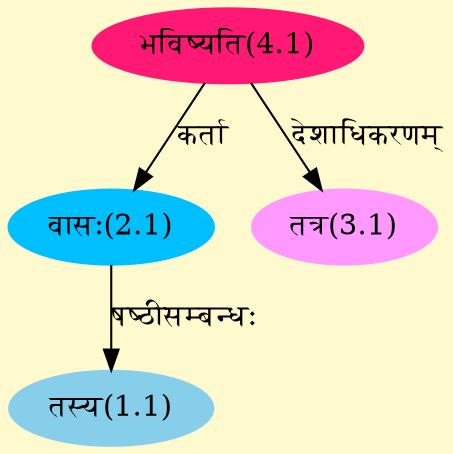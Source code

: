 digraph G{
rankdir=BT;
 compound=true;
 bgcolor="lemonchiffon1";
Node1_1 [style=filled, color="#87CEEB" label = "तस्य(1.1)"]
Node2_1 [style=filled, color="#00BFFF" label = "वासः(2.1)"]
Node4_1 [style=filled, color="#FF1975" label = "भविष्यति(4.1)"]
Node3_1 [style=filled, color="#FF99FF" label = "तत्र(3.1)"]
/* Start of Relations section */

Node1_1 -> Node2_1 [  label="षष्ठीसम्बन्धः"  dir="back" ]
Node2_1 -> Node4_1 [  label="कर्ता"  dir="back" ]
Node3_1 -> Node4_1 [  label="देशाधिकरणम्"  dir="back" ]
}
